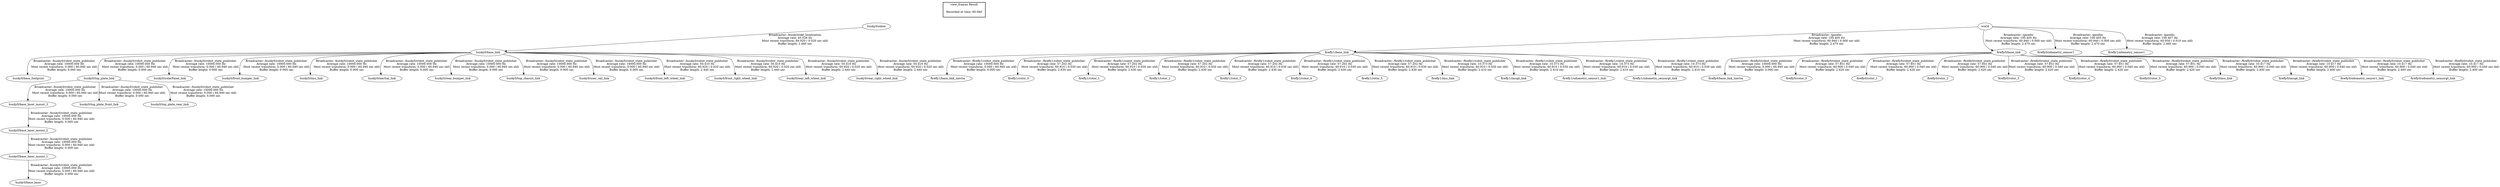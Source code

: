 digraph G {
"husky0/base_link" -> "husky0/base_footprint"[label="Broadcaster: /husky0/robot_state_publisher\nAverage rate: 10000.000 Hz\nMost recent transform: 0.000 ( 60.940 sec old)\nBuffer length: 0.000 sec\n"];
"husky0/odom" -> "husky0/base_link"[label="Broadcaster: /husky0/ekf_localization\nAverage rate: 45.528 Hz\nMost recent transform: 60.920 ( 0.020 sec old)\nBuffer length: 2.460 sec\n"];
"husky0/base_laser_mount_1" -> "husky0/base_laser"[label="Broadcaster: /husky0/robot_state_publisher\nAverage rate: 10000.000 Hz\nMost recent transform: 0.000 ( 60.940 sec old)\nBuffer length: 0.000 sec\n"];
"husky0/base_laser_mount_2" -> "husky0/base_laser_mount_1"[label="Broadcaster: /husky0/robot_state_publisher\nAverage rate: 10000.000 Hz\nMost recent transform: 0.000 ( 60.940 sec old)\nBuffer length: 0.000 sec\n"];
"husky0/base_laser_mount_3" -> "husky0/base_laser_mount_2"[label="Broadcaster: /husky0/robot_state_publisher\nAverage rate: 10000.000 Hz\nMost recent transform: 0.000 ( 60.940 sec old)\nBuffer length: 0.000 sec\n"];
"husky0/top_plate_link" -> "husky0/base_laser_mount_3"[label="Broadcaster: /husky0/robot_state_publisher\nAverage rate: 10000.000 Hz\nMost recent transform: 0.000 ( 60.940 sec old)\nBuffer length: 0.000 sec\n"];
"husky0/base_link" -> "husky0/solarPanel_link"[label="Broadcaster: /husky0/robot_state_publisher\nAverage rate: 10000.000 Hz\nMost recent transform: 0.000 ( 60.940 sec old)\nBuffer length: 0.000 sec\n"];
"husky0/base_link" -> "husky0/front_bumper_link"[label="Broadcaster: /husky0/robot_state_publisher\nAverage rate: 10000.000 Hz\nMost recent transform: 0.000 ( 60.940 sec old)\nBuffer length: 0.000 sec\n"];
"husky0/base_link" -> "husky0/imu_link"[label="Broadcaster: /husky0/robot_state_publisher\nAverage rate: 10000.000 Hz\nMost recent transform: 0.000 ( 60.940 sec old)\nBuffer length: 0.000 sec\n"];
"husky0/base_link" -> "husky0/inertial_link"[label="Broadcaster: /husky0/robot_state_publisher\nAverage rate: 10000.000 Hz\nMost recent transform: 0.000 ( 60.940 sec old)\nBuffer length: 0.000 sec\n"];
"husky0/base_link" -> "husky0/top_plate_link"[label="Broadcaster: /husky0/robot_state_publisher\nAverage rate: 10000.000 Hz\nMost recent transform: 0.000 ( 60.940 sec old)\nBuffer length: 0.000 sec\n"];
"husky0/base_link" -> "husky0/rear_bumper_link"[label="Broadcaster: /husky0/robot_state_publisher\nAverage rate: 10000.000 Hz\nMost recent transform: 0.000 ( 60.940 sec old)\nBuffer length: 0.000 sec\n"];
"husky0/base_link" -> "husky0/top_chassis_link"[label="Broadcaster: /husky0/robot_state_publisher\nAverage rate: 10000.000 Hz\nMost recent transform: 0.000 ( 60.940 sec old)\nBuffer length: 0.000 sec\n"];
"husky0/top_plate_link" -> "husky0/top_plate_front_link"[label="Broadcaster: /husky0/robot_state_publisher\nAverage rate: 10000.000 Hz\nMost recent transform: 0.000 ( 60.940 sec old)\nBuffer length: 0.000 sec\n"];
"husky0/top_plate_link" -> "husky0/top_plate_rear_link"[label="Broadcaster: /husky0/robot_state_publisher\nAverage rate: 10000.000 Hz\nMost recent transform: 0.000 ( 60.940 sec old)\nBuffer length: 0.000 sec\n"];
"husky0/base_link" -> "husky0/user_rail_link"[label="Broadcaster: /husky0/robot_state_publisher\nAverage rate: 10000.000 Hz\nMost recent transform: 0.000 ( 60.940 sec old)\nBuffer length: 0.000 sec\n"];
"firefly1/base_link" -> "firefly1/base_link_inertia"[label="Broadcaster: /firefly1/robot_state_publisher\nAverage rate: 10000.000 Hz\nMost recent transform: 0.000 ( 60.940 sec old)\nBuffer length: 0.000 sec\n"];
"world" -> "firefly1/base_link"[label="Broadcaster: /gazebo\nAverage rate: 100.405 Hz\nMost recent transform: 60.940 ( 0.000 sec old)\nBuffer length: 2.470 sec\n"];
"firefly0/base_link" -> "firefly0/base_link_inertia"[label="Broadcaster: /firefly0/robot_state_publisher\nAverage rate: 10000.000 Hz\nMost recent transform: 0.000 ( 60.940 sec old)\nBuffer length: 0.000 sec\n"];
"world" -> "firefly0/base_link"[label="Broadcaster: /gazebo\nAverage rate: 100.405 Hz\nMost recent transform: 60.940 ( 0.000 sec old)\nBuffer length: 2.470 sec\n"];
"world" -> "firefly0/odometry_sensor1"[label="Broadcaster: /gazebo\nAverage rate: 100.405 Hz\nMost recent transform: 60.940 ( 0.000 sec old)\nBuffer length: 2.470 sec\n"];
"world" -> "firefly1/odometry_sensor1"[label="Broadcaster: /gazebo\nAverage rate: 100.407 Hz\nMost recent transform: 60.930 ( 0.010 sec old)\nBuffer length: 2.460 sec\n"];
"husky0/base_link" -> "husky0/front_left_wheel_link"[label="Broadcaster: /husky0/robot_state_publisher\nAverage rate: 50.410 Hz\nMost recent transform: 60.920 ( 0.020 sec old)\nBuffer length: 2.440 sec\n"];
"husky0/base_link" -> "husky0/front_right_wheel_link"[label="Broadcaster: /husky0/robot_state_publisher\nAverage rate: 50.410 Hz\nMost recent transform: 60.920 ( 0.020 sec old)\nBuffer length: 2.440 sec\n"];
"husky0/base_link" -> "husky0/rear_left_wheel_link"[label="Broadcaster: /husky0/robot_state_publisher\nAverage rate: 50.410 Hz\nMost recent transform: 60.920 ( 0.020 sec old)\nBuffer length: 2.440 sec\n"];
"husky0/base_link" -> "husky0/rear_right_wheel_link"[label="Broadcaster: /husky0/robot_state_publisher\nAverage rate: 50.410 Hz\nMost recent transform: 60.920 ( 0.020 sec old)\nBuffer length: 2.440 sec\n"];
"firefly0/base_link" -> "firefly0/rotor_0"[label="Broadcaster: /firefly0/robot_state_publisher\nAverage rate: 57.851 Hz\nMost recent transform: 60.900 ( 0.040 sec old)\nBuffer length: 2.420 sec\n"];
"firefly0/base_link" -> "firefly0/rotor_1"[label="Broadcaster: /firefly0/robot_state_publisher\nAverage rate: 57.851 Hz\nMost recent transform: 60.900 ( 0.040 sec old)\nBuffer length: 2.420 sec\n"];
"firefly0/base_link" -> "firefly0/rotor_2"[label="Broadcaster: /firefly0/robot_state_publisher\nAverage rate: 57.851 Hz\nMost recent transform: 60.900 ( 0.040 sec old)\nBuffer length: 2.420 sec\n"];
"firefly0/base_link" -> "firefly0/rotor_3"[label="Broadcaster: /firefly0/robot_state_publisher\nAverage rate: 57.851 Hz\nMost recent transform: 60.900 ( 0.040 sec old)\nBuffer length: 2.420 sec\n"];
"firefly0/base_link" -> "firefly0/rotor_4"[label="Broadcaster: /firefly0/robot_state_publisher\nAverage rate: 57.851 Hz\nMost recent transform: 60.900 ( 0.040 sec old)\nBuffer length: 2.420 sec\n"];
"firefly0/base_link" -> "firefly0/rotor_5"[label="Broadcaster: /firefly0/robot_state_publisher\nAverage rate: 57.851 Hz\nMost recent transform: 60.900 ( 0.040 sec old)\nBuffer length: 2.420 sec\n"];
"firefly1/base_link" -> "firefly1/rotor_0"[label="Broadcaster: /firefly1/robot_state_publisher\nAverage rate: 57.202 Hz\nMost recent transform: 60.910 ( 0.030 sec old)\nBuffer length: 2.430 sec\n"];
"firefly1/base_link" -> "firefly1/rotor_1"[label="Broadcaster: /firefly1/robot_state_publisher\nAverage rate: 57.202 Hz\nMost recent transform: 60.910 ( 0.030 sec old)\nBuffer length: 2.430 sec\n"];
"firefly1/base_link" -> "firefly1/rotor_2"[label="Broadcaster: /firefly1/robot_state_publisher\nAverage rate: 57.202 Hz\nMost recent transform: 60.910 ( 0.030 sec old)\nBuffer length: 2.430 sec\n"];
"firefly1/base_link" -> "firefly1/rotor_3"[label="Broadcaster: /firefly1/robot_state_publisher\nAverage rate: 57.202 Hz\nMost recent transform: 60.910 ( 0.030 sec old)\nBuffer length: 2.430 sec\n"];
"firefly1/base_link" -> "firefly1/rotor_4"[label="Broadcaster: /firefly1/robot_state_publisher\nAverage rate: 57.202 Hz\nMost recent transform: 60.910 ( 0.030 sec old)\nBuffer length: 2.430 sec\n"];
"firefly1/base_link" -> "firefly1/rotor_5"[label="Broadcaster: /firefly1/robot_state_publisher\nAverage rate: 57.202 Hz\nMost recent transform: 60.910 ( 0.030 sec old)\nBuffer length: 2.430 sec\n"];
"firefly0/base_link" -> "firefly0/imu_link"[label="Broadcaster: /firefly0/robot_state_publisher\nAverage rate: 10.417 Hz\nMost recent transform: 60.900 ( 0.040 sec old)\nBuffer length: 2.400 sec\n"];
"firefly0/base_link" -> "firefly0/imugt_link"[label="Broadcaster: /firefly0/robot_state_publisher\nAverage rate: 10.417 Hz\nMost recent transform: 60.900 ( 0.040 sec old)\nBuffer length: 2.400 sec\n"];
"firefly0/base_link" -> "firefly0/odometry_sensor1_link"[label="Broadcaster: /firefly0/robot_state_publisher\nAverage rate: 10.417 Hz\nMost recent transform: 60.900 ( 0.040 sec old)\nBuffer length: 2.400 sec\n"];
"firefly0/base_link" -> "firefly0/odometry_sensorgt_link"[label="Broadcaster: /firefly0/robot_state_publisher\nAverage rate: 10.417 Hz\nMost recent transform: 60.900 ( 0.040 sec old)\nBuffer length: 2.400 sec\n"];
"firefly1/base_link" -> "firefly1/imu_link"[label="Broadcaster: /firefly1/robot_state_publisher\nAverage rate: 10.373 Hz\nMost recent transform: 60.910 ( 0.030 sec old)\nBuffer length: 2.410 sec\n"];
"firefly1/base_link" -> "firefly1/imugt_link"[label="Broadcaster: /firefly1/robot_state_publisher\nAverage rate: 10.373 Hz\nMost recent transform: 60.910 ( 0.030 sec old)\nBuffer length: 2.410 sec\n"];
"firefly1/base_link" -> "firefly1/odometry_sensor1_link"[label="Broadcaster: /firefly1/robot_state_publisher\nAverage rate: 10.373 Hz\nMost recent transform: 60.910 ( 0.030 sec old)\nBuffer length: 2.410 sec\n"];
"firefly1/base_link" -> "firefly1/odometry_sensorgt_link"[label="Broadcaster: /firefly1/robot_state_publisher\nAverage rate: 10.373 Hz\nMost recent transform: 60.910 ( 0.030 sec old)\nBuffer length: 2.410 sec\n"];
edge [style=invis];
 subgraph cluster_legend { style=bold; color=black; label ="view_frames Result";
"Recorded at time: 60.940"[ shape=plaintext ] ;
 }->"world";
edge [style=invis];
 subgraph cluster_legend { style=bold; color=black; label ="view_frames Result";
"Recorded at time: 60.940"[ shape=plaintext ] ;
 }->"husky0/odom";
}